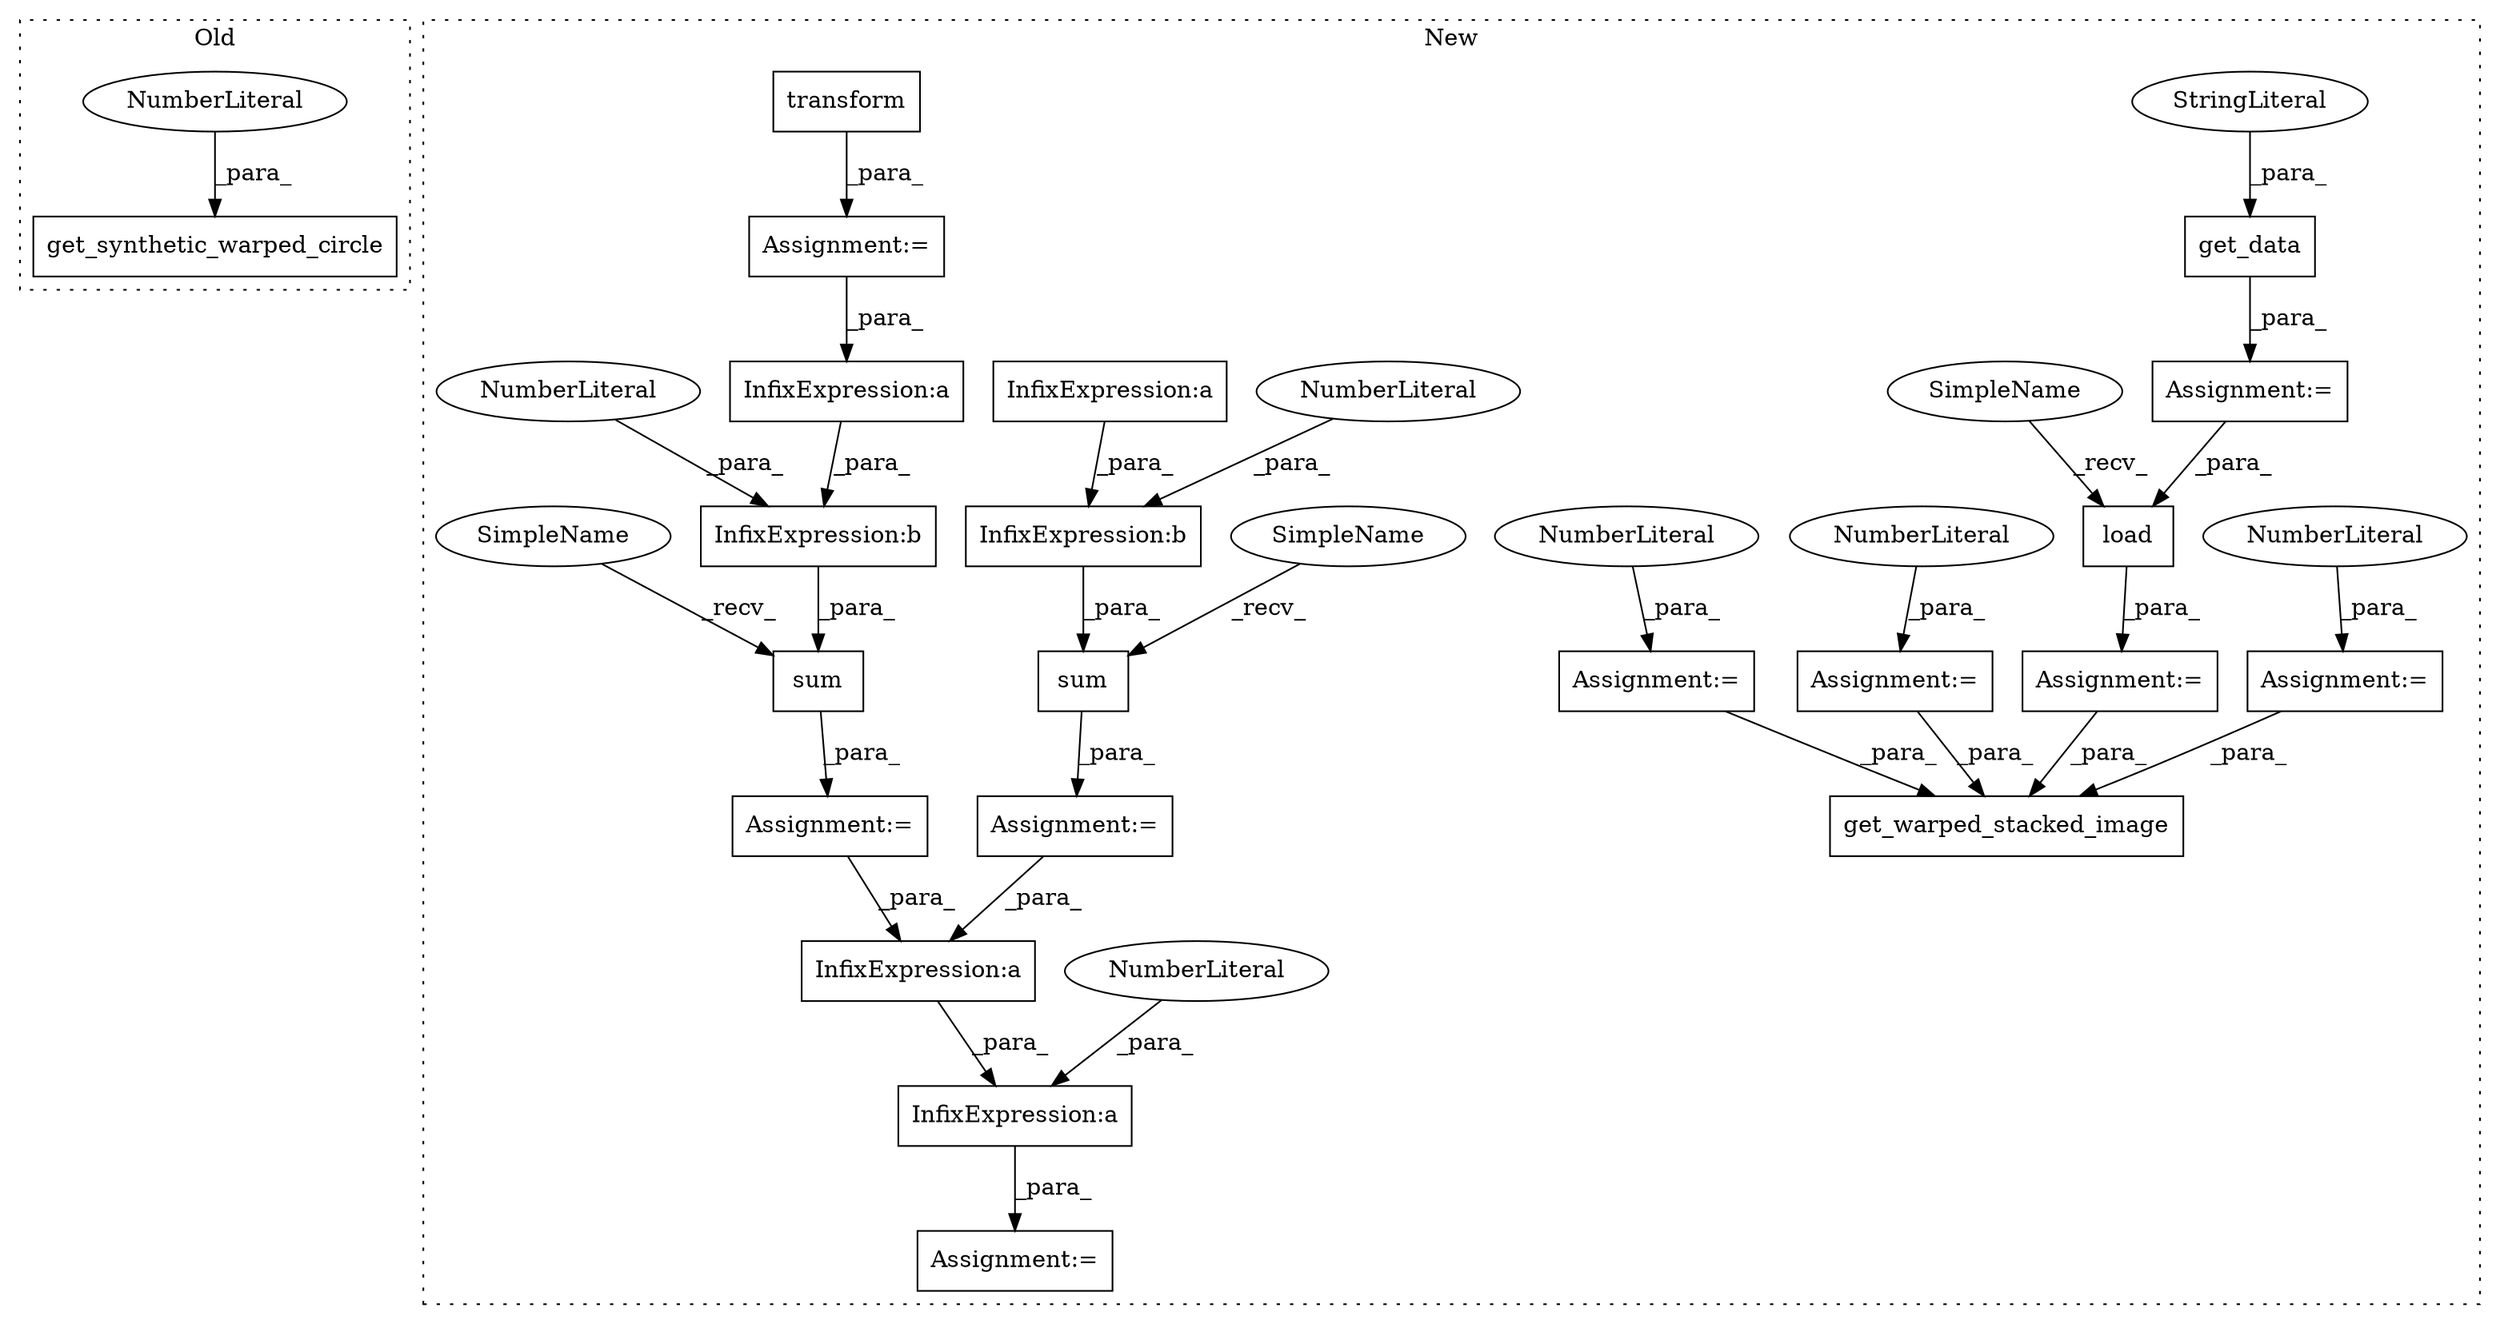 digraph G {
subgraph cluster0 {
1 [label="get_synthetic_warped_circle" a="32" s="31105,31134" l="28,1" shape="box"];
3 [label="NumberLiteral" a="34" s="31133" l="1" shape="ellipse"];
label = "Old";
style="dotted";
}
subgraph cluster1 {
2 [label="load" a="32" s="29584,29594" l="5,1" shape="box"];
4 [label="get_data" a="32" s="29503,29530" l="9,1" shape="box"];
5 [label="get_warped_stacked_image" a="32" s="29633,29675" l="25,1" shape="box"];
6 [label="Assignment:=" a="7" s="29577" l="1" shape="box"];
7 [label="Assignment:=" a="7" s="29564" l="1" shape="box"];
8 [label="NumberLiteral" a="34" s="29565" l="1" shape="ellipse"];
9 [label="Assignment:=" a="7" s="29553" l="1" shape="box"];
10 [label="NumberLiteral" a="34" s="29554" l="3" shape="ellipse"];
11 [label="StringLiteral" a="45" s="29512" l="18" shape="ellipse"];
12 [label="Assignment:=" a="7" s="29544" l="1" shape="box"];
13 [label="NumberLiteral" a="34" s="29545" l="1" shape="ellipse"];
14 [label="Assignment:=" a="7" s="29502" l="1" shape="box"];
15 [label="sum" a="32" s="30251,30276" l="4,1" shape="box"];
16 [label="InfixExpression:a" a="27" s="30262" l="3" shape="box"];
17 [label="InfixExpression:a" a="27" s="30295" l="3" shape="box"];
18 [label="InfixExpression:a" a="27" s="30311" l="3" shape="box"];
19 [label="InfixExpression:a" a="27" s="30211" l="3" shape="box"];
20 [label="InfixExpression:b" a="27" s="30272" l="3" shape="box"];
21 [label="transform" a="32" s="30155,30171" l="10,1" shape="box"];
22 [label="NumberLiteral" a="34" s="30292" l="3" shape="ellipse"];
23 [label="NumberLiteral" a="34" s="30275" l="1" shape="ellipse"];
24 [label="InfixExpression:b" a="27" s="30221" l="3" shape="box"];
25 [label="NumberLiteral" a="34" s="30224" l="1" shape="ellipse"];
26 [label="sum" a="32" s="30200,30225" l="4,1" shape="box"];
27 [label="Assignment:=" a="7" s="30193" l="1" shape="box"];
28 [label="Assignment:=" a="7" s="30146" l="1" shape="box"];
29 [label="Assignment:=" a="7" s="30290" l="1" shape="box"];
30 [label="Assignment:=" a="7" s="30244" l="1" shape="box"];
31 [label="SimpleName" a="42" s="30194" l="5" shape="ellipse"];
32 [label="SimpleName" a="42" s="29578" l="5" shape="ellipse"];
33 [label="SimpleName" a="42" s="30245" l="5" shape="ellipse"];
label = "New";
style="dotted";
}
2 -> 6 [label="_para_"];
3 -> 1 [label="_para_"];
4 -> 14 [label="_para_"];
6 -> 5 [label="_para_"];
7 -> 5 [label="_para_"];
8 -> 7 [label="_para_"];
9 -> 5 [label="_para_"];
10 -> 9 [label="_para_"];
11 -> 4 [label="_para_"];
12 -> 5 [label="_para_"];
13 -> 12 [label="_para_"];
14 -> 2 [label="_para_"];
15 -> 30 [label="_para_"];
16 -> 20 [label="_para_"];
17 -> 29 [label="_para_"];
18 -> 17 [label="_para_"];
19 -> 24 [label="_para_"];
20 -> 15 [label="_para_"];
21 -> 28 [label="_para_"];
22 -> 17 [label="_para_"];
23 -> 20 [label="_para_"];
24 -> 26 [label="_para_"];
25 -> 24 [label="_para_"];
26 -> 27 [label="_para_"];
27 -> 18 [label="_para_"];
28 -> 16 [label="_para_"];
30 -> 18 [label="_para_"];
31 -> 26 [label="_recv_"];
32 -> 2 [label="_recv_"];
33 -> 15 [label="_recv_"];
}